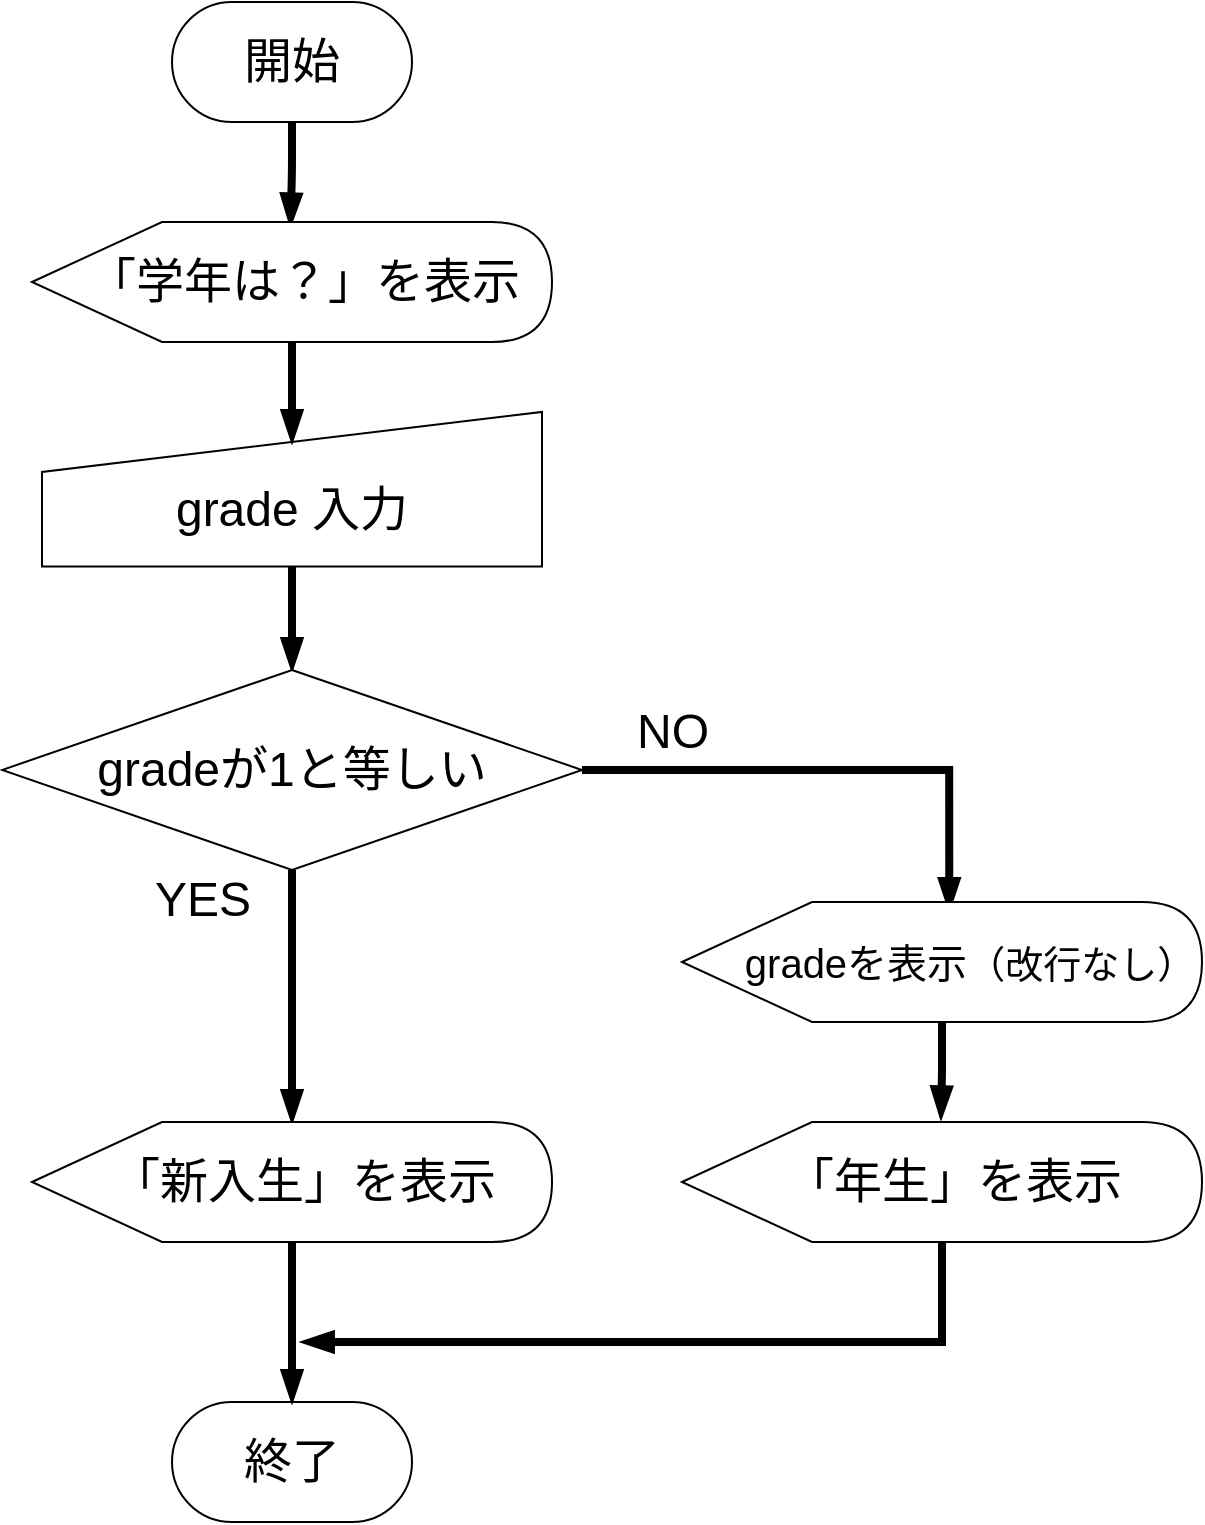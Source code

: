 <mxfile>
    <diagram id="c4GTyKVFCKA0cYsm1K__" name="ページ1">
        <mxGraphModel dx="797" dy="816" grid="1" gridSize="10" guides="1" tooltips="1" connect="1" arrows="1" fold="1" page="1" pageScale="1" pageWidth="827" pageHeight="1169" math="0" shadow="0">
            <root>
                <mxCell id="0"/>
                <mxCell id="1" parent="0"/>
                <mxCell id="27" style="edgeStyle=orthogonalEdgeStyle;html=1;entryX=0.497;entryY=0.027;entryDx=0;entryDy=0;entryPerimeter=0;fontSize=24;endArrow=blockThin;endFill=1;strokeWidth=4;" parent="1" source="2" target="22" edge="1">
                    <mxGeometry relative="1" as="geometry"/>
                </mxCell>
                <mxCell id="2" value="開始" style="rounded=1;whiteSpace=wrap;html=1;arcSize=50;fontSize=24;" parent="1" vertex="1">
                    <mxGeometry x="215" y="160" width="120" height="60" as="geometry"/>
                </mxCell>
                <mxCell id="14" style="edgeStyle=none;html=1;exitX=0.5;exitY=1;exitDx=0;exitDy=0;entryX=0.5;entryY=0;entryDx=0;entryDy=0;entryPerimeter=0;fontSize=20;endArrow=blockThin;endFill=1;strokeWidth=4;" parent="1" source="21" target="6" edge="1">
                    <mxGeometry relative="1" as="geometry">
                        <mxPoint x="275" y="453" as="sourcePoint"/>
                    </mxGeometry>
                </mxCell>
                <mxCell id="4" value="終了" style="rounded=1;whiteSpace=wrap;html=1;arcSize=50;fontSize=24;" parent="1" vertex="1">
                    <mxGeometry x="215" y="860" width="120" height="60" as="geometry"/>
                </mxCell>
                <mxCell id="31" style="edgeStyle=orthogonalEdgeStyle;html=1;fontSize=19;endArrow=blockThin;endFill=1;strokeWidth=4;" parent="1" source="6" target="28" edge="1">
                    <mxGeometry relative="1" as="geometry"/>
                </mxCell>
                <mxCell id="36" style="edgeStyle=orthogonalEdgeStyle;rounded=0;html=1;entryX=0.514;entryY=0.067;entryDx=0;entryDy=0;entryPerimeter=0;fontSize=19;endArrow=blockThin;endFill=1;strokeWidth=4;" parent="1" source="6" target="29" edge="1">
                    <mxGeometry relative="1" as="geometry"/>
                </mxCell>
                <mxCell id="6" value="gradeが1と等しい" style="strokeWidth=1;html=1;shape=mxgraph.flowchart.decision;whiteSpace=wrap;fontSize=24;" parent="1" vertex="1">
                    <mxGeometry x="130" y="494" width="290" height="100" as="geometry"/>
                </mxCell>
                <mxCell id="21" value="&lt;span style=&quot;font-size: 24px;&quot;&gt;grade 入力&lt;/span&gt;" style="shape=manualInput;whiteSpace=wrap;html=1;fontSize=24;spacingTop=20;strokeWidth=1;" parent="1" vertex="1">
                    <mxGeometry x="150" y="365" width="250" height="77.27" as="geometry"/>
                </mxCell>
                <mxCell id="25" style="edgeStyle=orthogonalEdgeStyle;html=1;fontSize=24;strokeWidth=4;endArrow=blockThin;endFill=1;" parent="1" source="22" edge="1">
                    <mxGeometry relative="1" as="geometry">
                        <mxPoint x="275" y="380" as="targetPoint"/>
                    </mxGeometry>
                </mxCell>
                <mxCell id="22" value="&lt;span&gt;「学年は？」を表示&lt;/span&gt;" style="shape=display;whiteSpace=wrap;html=1;fontSize=24;spacingLeft=12;strokeWidth=1;" parent="1" vertex="1">
                    <mxGeometry x="145" y="270" width="260" height="60" as="geometry"/>
                </mxCell>
                <mxCell id="32" style="edgeStyle=orthogonalEdgeStyle;html=1;entryX=0.5;entryY=0;entryDx=0;entryDy=0;fontSize=19;endArrow=blockThin;endFill=1;strokeWidth=4;" parent="1" source="28" target="4" edge="1">
                    <mxGeometry relative="1" as="geometry"/>
                </mxCell>
                <mxCell id="28" value="「新入生」を表示" style="shape=display;whiteSpace=wrap;html=1;fontSize=24;spacingLeft=12;strokeWidth=1;" parent="1" vertex="1">
                    <mxGeometry x="145" y="720" width="260" height="60" as="geometry"/>
                </mxCell>
                <mxCell id="35" style="edgeStyle=orthogonalEdgeStyle;rounded=0;html=1;entryX=0.498;entryY=-0.031;entryDx=0;entryDy=0;entryPerimeter=0;fontSize=19;endArrow=blockThin;endFill=1;strokeWidth=4;" parent="1" source="29" target="30" edge="1">
                    <mxGeometry relative="1" as="geometry"/>
                </mxCell>
                <mxCell id="29" value="&lt;span style=&quot;font-size: 20px&quot;&gt;gradeを表示&lt;/span&gt;&lt;font style=&quot;font-size: 19px&quot;&gt;（改行なし）&lt;/font&gt;" style="shape=display;whiteSpace=wrap;html=1;fontSize=24;spacingLeft=28;strokeWidth=1;" parent="1" vertex="1">
                    <mxGeometry x="470" y="610" width="260" height="60" as="geometry"/>
                </mxCell>
                <mxCell id="34" style="edgeStyle=orthogonalEdgeStyle;rounded=0;html=1;fontSize=19;endArrow=blockThin;endFill=1;strokeWidth=4;" parent="1" source="30" edge="1">
                    <mxGeometry relative="1" as="geometry">
                        <mxPoint x="280" y="830" as="targetPoint"/>
                        <Array as="points">
                            <mxPoint x="600" y="830"/>
                        </Array>
                    </mxGeometry>
                </mxCell>
                <mxCell id="30" value="「年生」を表示" style="shape=display;whiteSpace=wrap;html=1;fontSize=24;spacingLeft=12;strokeWidth=1;" parent="1" vertex="1">
                    <mxGeometry x="470" y="720" width="260" height="60" as="geometry"/>
                </mxCell>
                <mxCell id="37" value="YES" style="text;html=1;align=center;verticalAlign=middle;resizable=0;points=[];autosize=1;strokeColor=none;fillColor=none;fontSize=24;" vertex="1" parent="1">
                    <mxGeometry x="200" y="594" width="60" height="30" as="geometry"/>
                </mxCell>
                <mxCell id="38" value="NO" style="text;html=1;align=center;verticalAlign=middle;resizable=0;points=[];autosize=1;strokeColor=none;fillColor=none;fontSize=24;" vertex="1" parent="1">
                    <mxGeometry x="440" y="510" width="50" height="30" as="geometry"/>
                </mxCell>
            </root>
        </mxGraphModel>
    </diagram>
</mxfile>
